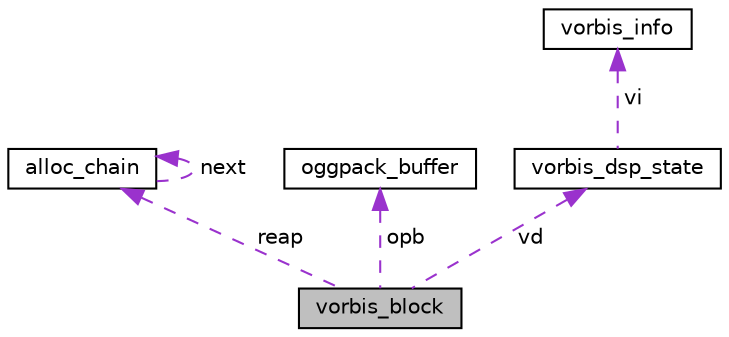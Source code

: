 digraph "vorbis_block"
{
 // LATEX_PDF_SIZE
  edge [fontname="Helvetica",fontsize="10",labelfontname="Helvetica",labelfontsize="10"];
  node [fontname="Helvetica",fontsize="10",shape=record];
  Node1 [label="vorbis_block",height=0.2,width=0.4,color="black", fillcolor="grey75", style="filled", fontcolor="black",tooltip=" "];
  Node2 -> Node1 [dir="back",color="darkorchid3",fontsize="10",style="dashed",label=" reap" ,fontname="Helvetica"];
  Node2 [label="alloc_chain",height=0.2,width=0.4,color="black", fillcolor="white", style="filled",URL="$dc/d2d/structalloc__chain.html",tooltip=" "];
  Node2 -> Node2 [dir="back",color="darkorchid3",fontsize="10",style="dashed",label=" next" ,fontname="Helvetica"];
  Node3 -> Node1 [dir="back",color="darkorchid3",fontsize="10",style="dashed",label=" opb" ,fontname="Helvetica"];
  Node3 [label="oggpack_buffer",height=0.2,width=0.4,color="black", fillcolor="white", style="filled",URL="$d6/dd5/structoggpack__buffer.html",tooltip=" "];
  Node4 -> Node1 [dir="back",color="darkorchid3",fontsize="10",style="dashed",label=" vd" ,fontname="Helvetica"];
  Node4 [label="vorbis_dsp_state",height=0.2,width=0.4,color="black", fillcolor="white", style="filled",URL="$d1/d12/structvorbis__dsp__state.html",tooltip=" "];
  Node5 -> Node4 [dir="back",color="darkorchid3",fontsize="10",style="dashed",label=" vi" ,fontname="Helvetica"];
  Node5 [label="vorbis_info",height=0.2,width=0.4,color="black", fillcolor="white", style="filled",URL="$da/d7e/structvorbis__info.html",tooltip=" "];
}
